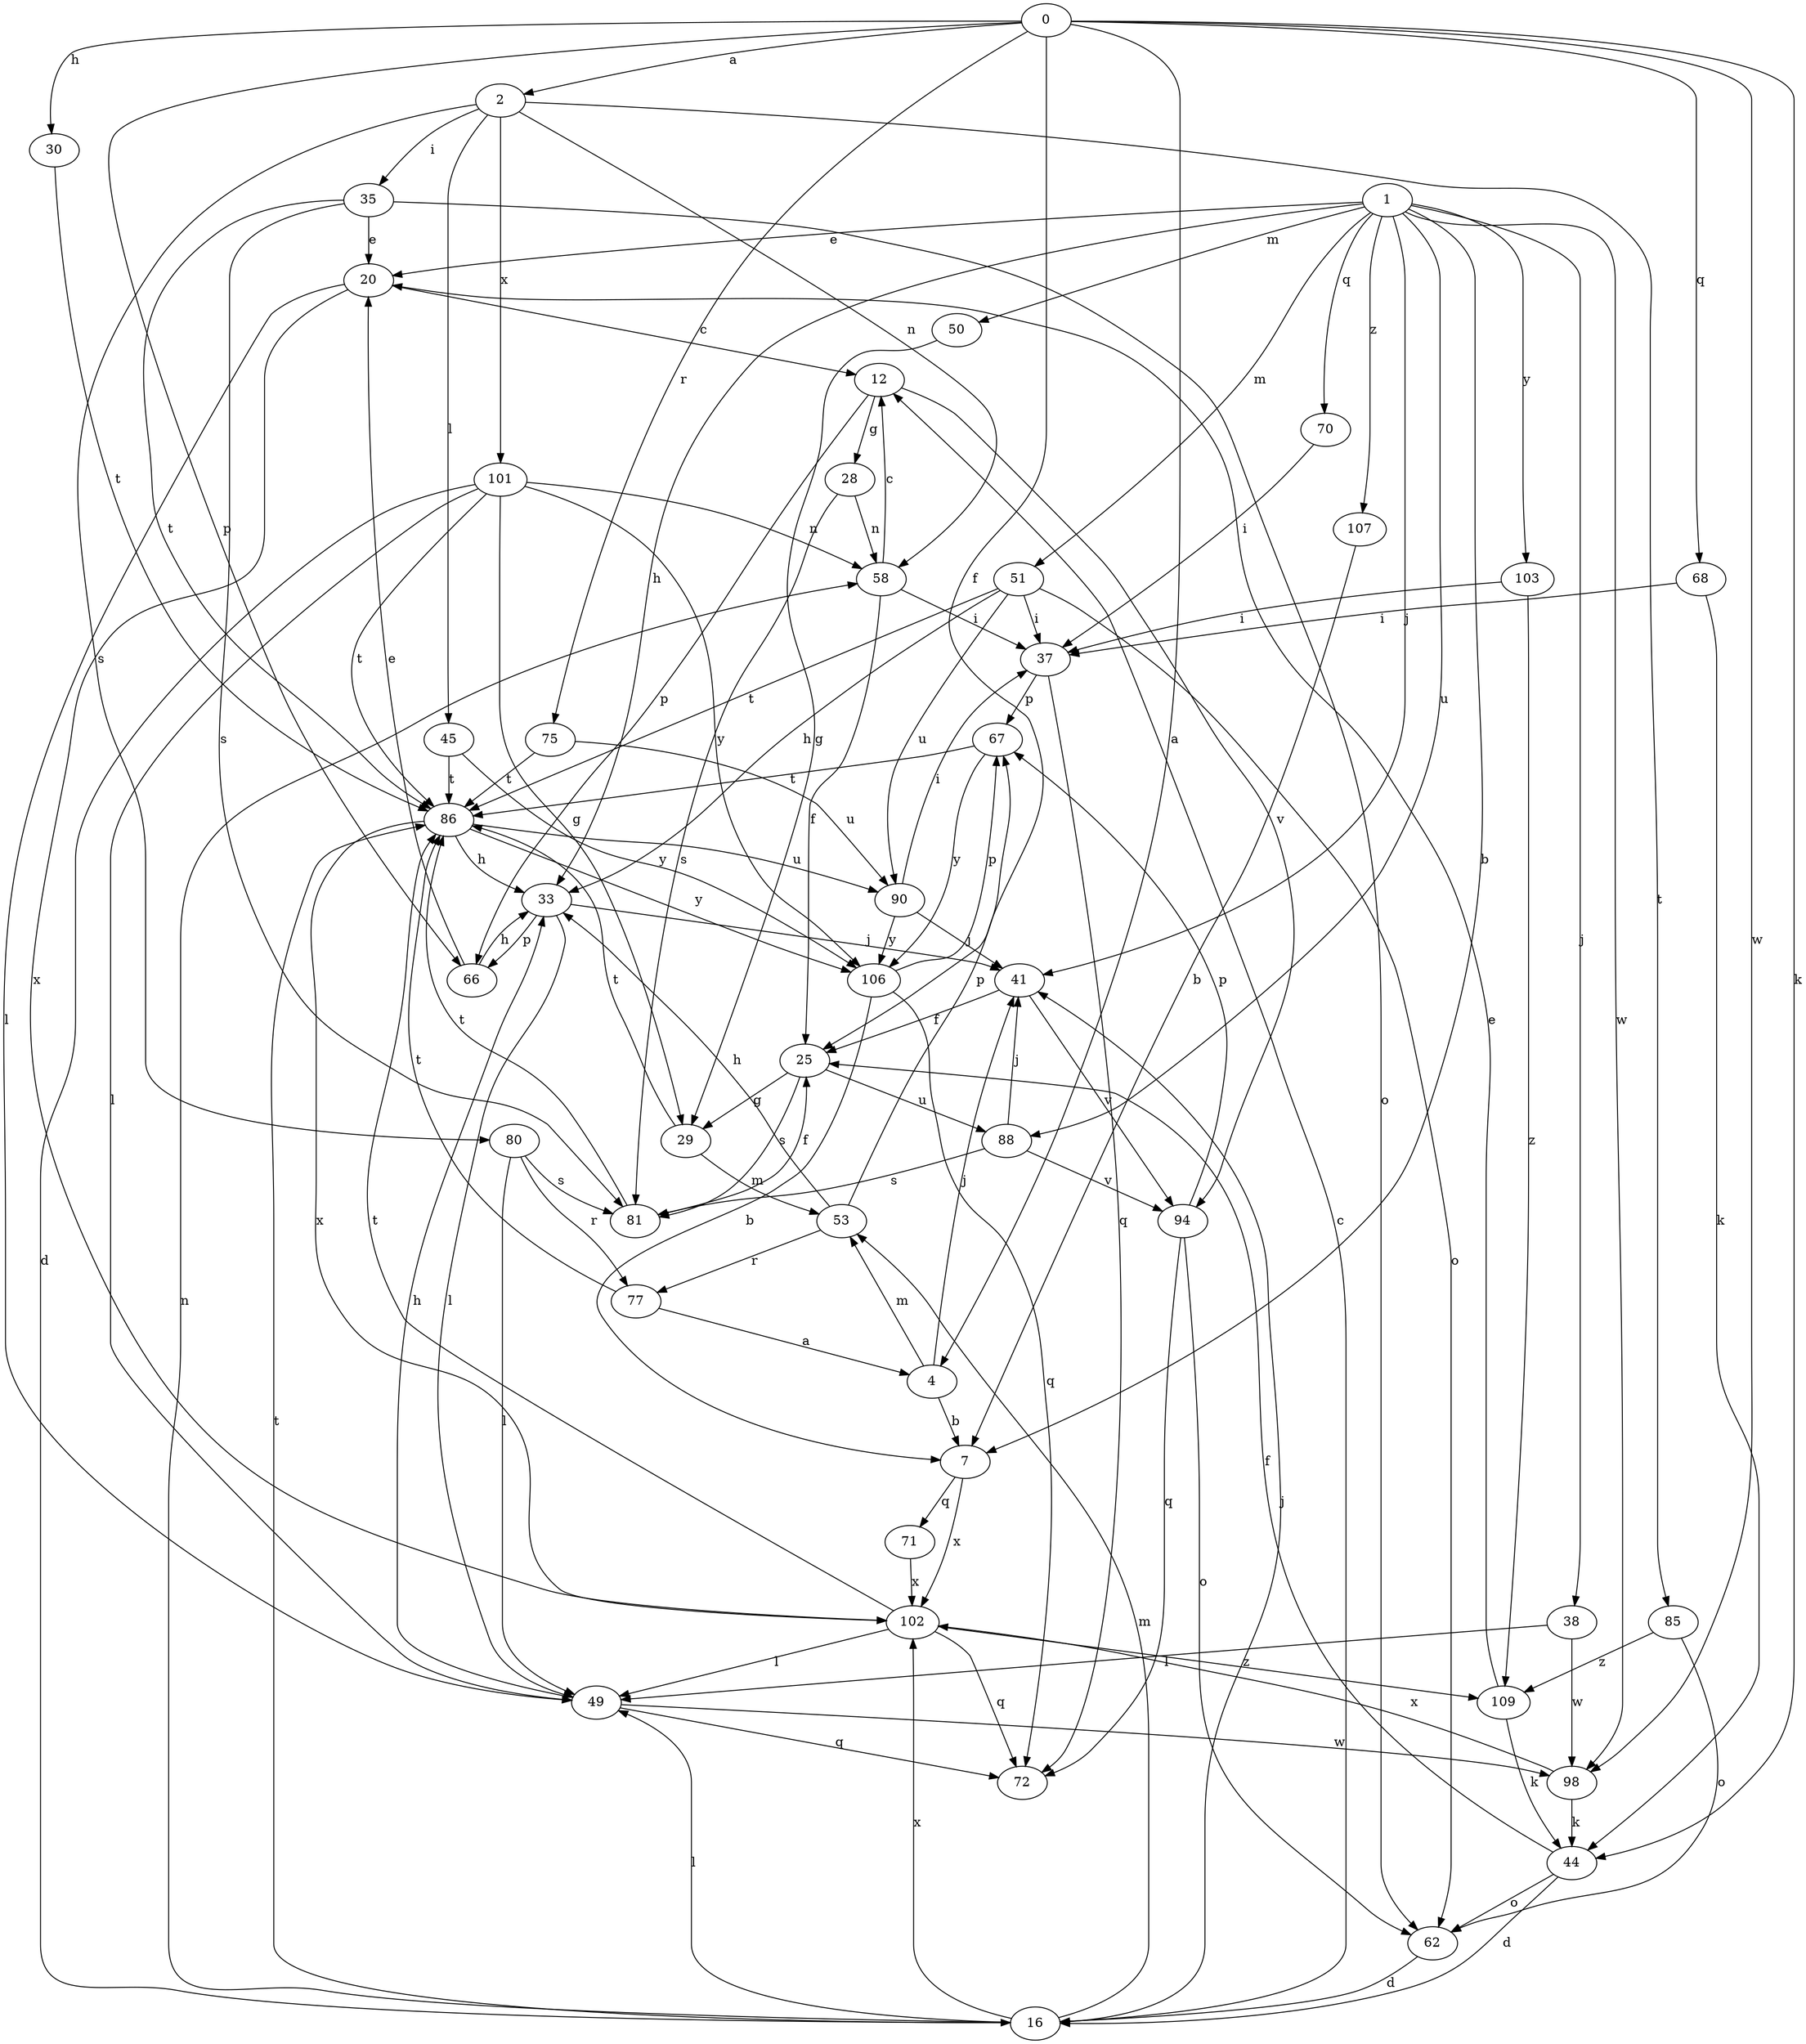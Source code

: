 strict digraph  {
0;
1;
2;
4;
7;
12;
16;
20;
25;
28;
29;
30;
33;
35;
37;
38;
41;
44;
45;
49;
50;
51;
53;
58;
62;
66;
67;
68;
70;
71;
72;
75;
77;
80;
81;
85;
86;
88;
90;
94;
98;
101;
102;
103;
106;
107;
109;
0 -> 2  [label=a];
0 -> 4  [label=a];
0 -> 25  [label=f];
0 -> 30  [label=h];
0 -> 44  [label=k];
0 -> 66  [label=p];
0 -> 68  [label=q];
0 -> 75  [label=r];
0 -> 98  [label=w];
1 -> 7  [label=b];
1 -> 20  [label=e];
1 -> 33  [label=h];
1 -> 38  [label=j];
1 -> 41  [label=j];
1 -> 50  [label=m];
1 -> 51  [label=m];
1 -> 70  [label=q];
1 -> 88  [label=u];
1 -> 98  [label=w];
1 -> 103  [label=y];
1 -> 107  [label=z];
2 -> 35  [label=i];
2 -> 45  [label=l];
2 -> 58  [label=n];
2 -> 80  [label=s];
2 -> 85  [label=t];
2 -> 101  [label=x];
4 -> 7  [label=b];
4 -> 41  [label=j];
4 -> 53  [label=m];
7 -> 71  [label=q];
7 -> 102  [label=x];
12 -> 28  [label=g];
12 -> 66  [label=p];
12 -> 94  [label=v];
16 -> 12  [label=c];
16 -> 41  [label=j];
16 -> 49  [label=l];
16 -> 53  [label=m];
16 -> 58  [label=n];
16 -> 86  [label=t];
16 -> 102  [label=x];
20 -> 12  [label=c];
20 -> 49  [label=l];
20 -> 102  [label=x];
25 -> 29  [label=g];
25 -> 81  [label=s];
25 -> 88  [label=u];
28 -> 58  [label=n];
28 -> 81  [label=s];
29 -> 53  [label=m];
29 -> 86  [label=t];
30 -> 86  [label=t];
33 -> 41  [label=j];
33 -> 49  [label=l];
33 -> 66  [label=p];
35 -> 20  [label=e];
35 -> 62  [label=o];
35 -> 81  [label=s];
35 -> 86  [label=t];
37 -> 67  [label=p];
37 -> 72  [label=q];
38 -> 49  [label=l];
38 -> 98  [label=w];
41 -> 25  [label=f];
41 -> 94  [label=v];
44 -> 16  [label=d];
44 -> 25  [label=f];
44 -> 62  [label=o];
45 -> 86  [label=t];
45 -> 106  [label=y];
49 -> 33  [label=h];
49 -> 72  [label=q];
49 -> 98  [label=w];
50 -> 29  [label=g];
51 -> 33  [label=h];
51 -> 37  [label=i];
51 -> 62  [label=o];
51 -> 86  [label=t];
51 -> 90  [label=u];
53 -> 33  [label=h];
53 -> 67  [label=p];
53 -> 77  [label=r];
58 -> 12  [label=c];
58 -> 25  [label=f];
58 -> 37  [label=i];
62 -> 16  [label=d];
66 -> 20  [label=e];
66 -> 33  [label=h];
67 -> 86  [label=t];
67 -> 106  [label=y];
68 -> 37  [label=i];
68 -> 44  [label=k];
70 -> 37  [label=i];
71 -> 102  [label=x];
75 -> 86  [label=t];
75 -> 90  [label=u];
77 -> 4  [label=a];
77 -> 86  [label=t];
80 -> 49  [label=l];
80 -> 77  [label=r];
80 -> 81  [label=s];
81 -> 25  [label=f];
81 -> 86  [label=t];
85 -> 62  [label=o];
85 -> 109  [label=z];
86 -> 33  [label=h];
86 -> 90  [label=u];
86 -> 102  [label=x];
86 -> 106  [label=y];
88 -> 41  [label=j];
88 -> 81  [label=s];
88 -> 94  [label=v];
90 -> 37  [label=i];
90 -> 41  [label=j];
90 -> 106  [label=y];
94 -> 62  [label=o];
94 -> 67  [label=p];
94 -> 72  [label=q];
98 -> 44  [label=k];
98 -> 102  [label=x];
101 -> 16  [label=d];
101 -> 29  [label=g];
101 -> 49  [label=l];
101 -> 58  [label=n];
101 -> 86  [label=t];
101 -> 106  [label=y];
102 -> 49  [label=l];
102 -> 72  [label=q];
102 -> 86  [label=t];
102 -> 109  [label=z];
103 -> 37  [label=i];
103 -> 109  [label=z];
106 -> 7  [label=b];
106 -> 67  [label=p];
106 -> 72  [label=q];
107 -> 7  [label=b];
109 -> 20  [label=e];
109 -> 44  [label=k];
}
